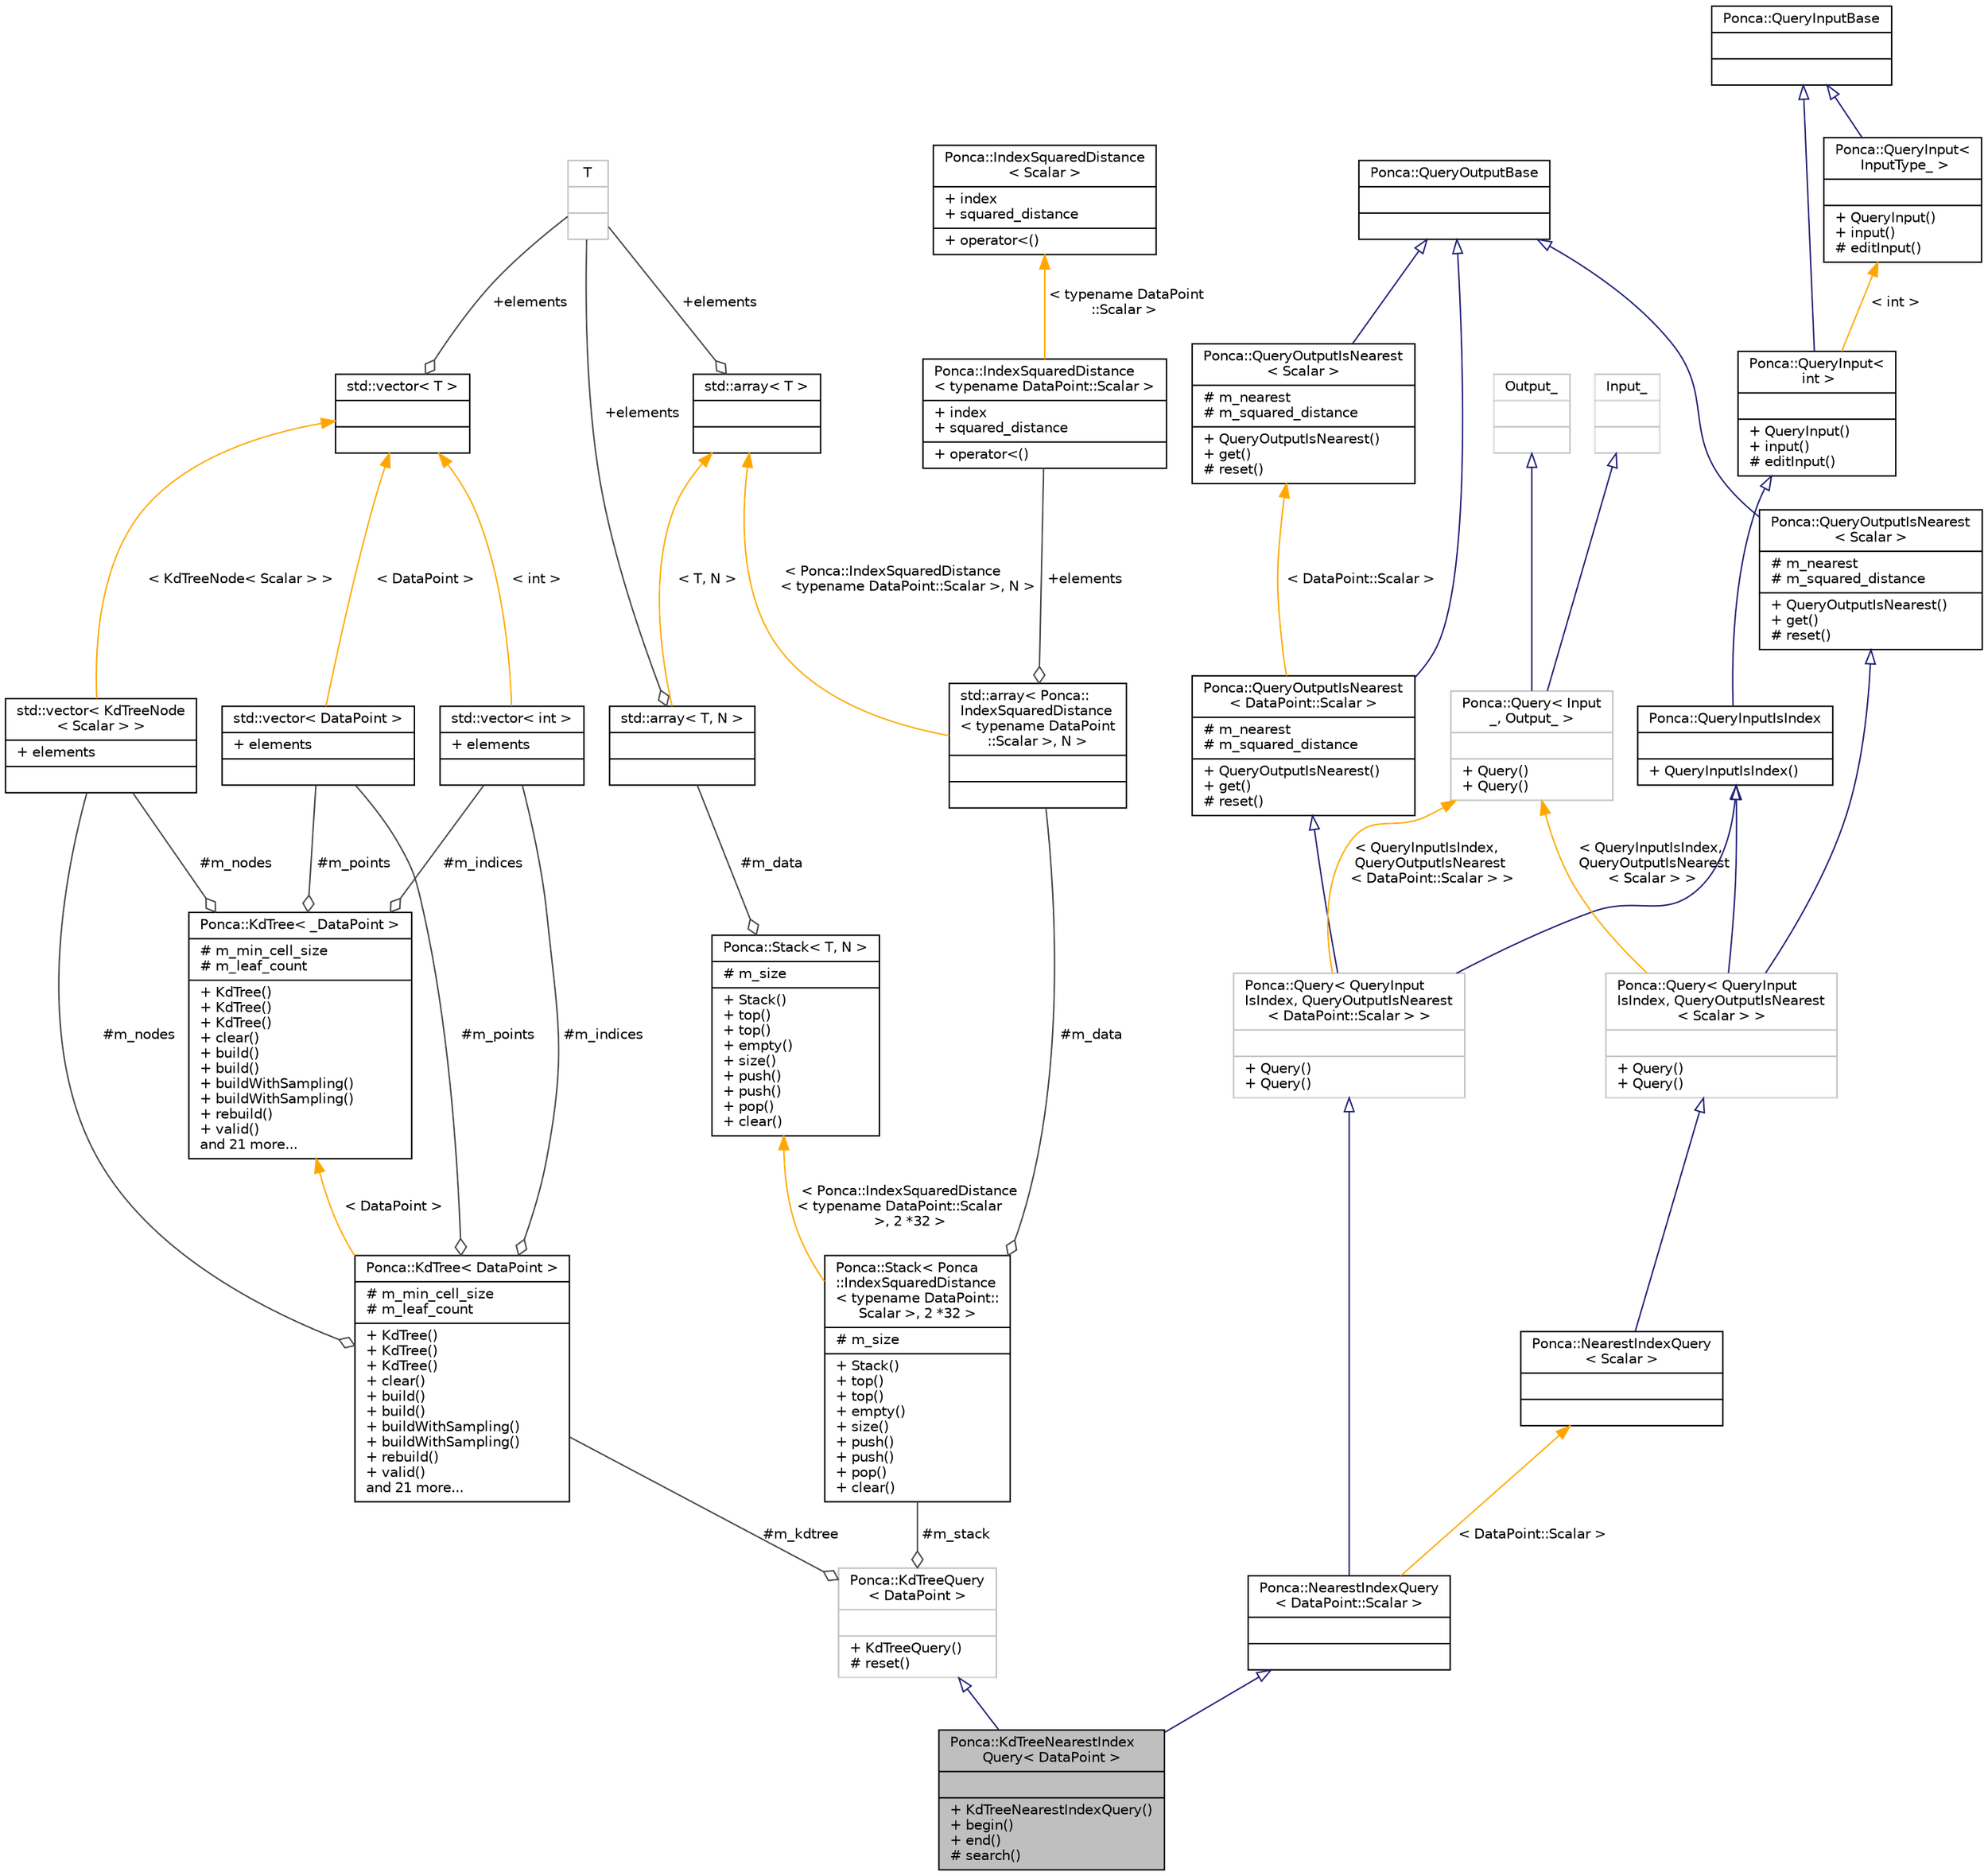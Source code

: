 digraph "Ponca::KdTreeNearestIndexQuery&lt; DataPoint &gt;"
{
 // INTERACTIVE_SVG=YES
 // LATEX_PDF_SIZE
  bgcolor="transparent";
  edge [fontname="Helvetica",fontsize="10",labelfontname="Helvetica",labelfontsize="10"];
  node [fontname="Helvetica",fontsize="10",shape=record];
  Node1 [label="{Ponca::KdTreeNearestIndex\lQuery\< DataPoint \>\n||+ KdTreeNearestIndexQuery()\l+ begin()\l+ end()\l# search()\l}",height=0.2,width=0.4,color="black", fillcolor="grey75", style="filled", fontcolor="black",tooltip=" "];
  Node2 -> Node1 [dir="back",color="midnightblue",fontsize="10",style="solid",arrowtail="onormal",fontname="Helvetica"];
  Node2 [label="{Ponca::KdTreeQuery\l\< DataPoint \>\n||+ KdTreeQuery()\l# reset()\l}",height=0.2,width=0.4,color="grey75",URL="$group__spatialpartitioning.html#classPonca_1_1KdTreeQuery",tooltip=" "];
  Node3 -> Node2 [color="grey25",fontsize="10",style="solid",label=" #m_kdtree" ,arrowhead="odiamond",fontname="Helvetica"];
  Node3 [label="{Ponca::KdTree\< DataPoint \>\n|# m_min_cell_size\l# m_leaf_count\l|+ KdTree()\l+ KdTree()\l+ KdTree()\l+ clear()\l+ build()\l+ build()\l+ buildWithSampling()\l+ buildWithSampling()\l+ rebuild()\l+ valid()\land 21 more...\l}",height=0.2,width=0.4,color="black",URL="$group__spatialpartitioning.html",tooltip=" "];
  Node4 -> Node3 [color="grey25",fontsize="10",style="solid",label=" #m_points" ,arrowhead="odiamond",fontname="Helvetica"];
  Node4 [label="{std::vector\< DataPoint \>\n|+ elements\l|}",height=0.2,width=0.4,color="black",tooltip=" "];
  Node5 -> Node4 [dir="back",color="orange",fontsize="10",style="solid",label=" \< DataPoint \>" ,fontname="Helvetica"];
  Node5 [label="{std::vector\< T \>\n||}",height=0.2,width=0.4,color="black",tooltip=" "];
  Node6 -> Node5 [color="grey25",fontsize="10",style="solid",label=" +elements" ,arrowhead="odiamond",fontname="Helvetica"];
  Node6 [label="{T\n||}",height=0.2,width=0.4,color="grey75",tooltip=" "];
  Node7 -> Node3 [color="grey25",fontsize="10",style="solid",label=" #m_nodes" ,arrowhead="odiamond",fontname="Helvetica"];
  Node7 [label="{std::vector\< KdTreeNode\l\< Scalar \> \>\n|+ elements\l|}",height=0.2,width=0.4,color="black",tooltip=" "];
  Node5 -> Node7 [dir="back",color="orange",fontsize="10",style="solid",label=" \< KdTreeNode\< Scalar \> \>" ,fontname="Helvetica"];
  Node8 -> Node3 [color="grey25",fontsize="10",style="solid",label=" #m_indices" ,arrowhead="odiamond",fontname="Helvetica"];
  Node8 [label="{std::vector\< int \>\n|+ elements\l|}",height=0.2,width=0.4,color="black",tooltip=" "];
  Node5 -> Node8 [dir="back",color="orange",fontsize="10",style="solid",label=" \< int \>" ,fontname="Helvetica"];
  Node9 -> Node3 [dir="back",color="orange",fontsize="10",style="solid",label=" \< DataPoint \>" ,fontname="Helvetica"];
  Node9 [label="{Ponca::KdTree\< _DataPoint \>\n|# m_min_cell_size\l# m_leaf_count\l|+ KdTree()\l+ KdTree()\l+ KdTree()\l+ clear()\l+ build()\l+ build()\l+ buildWithSampling()\l+ buildWithSampling()\l+ rebuild()\l+ valid()\land 21 more...\l}",height=0.2,width=0.4,color="black",URL="$group__spatialpartitioning.html#classPonca_1_1KdTree",tooltip=" "];
  Node4 -> Node9 [color="grey25",fontsize="10",style="solid",label=" #m_points" ,arrowhead="odiamond",fontname="Helvetica"];
  Node7 -> Node9 [color="grey25",fontsize="10",style="solid",label=" #m_nodes" ,arrowhead="odiamond",fontname="Helvetica"];
  Node8 -> Node9 [color="grey25",fontsize="10",style="solid",label=" #m_indices" ,arrowhead="odiamond",fontname="Helvetica"];
  Node10 -> Node2 [color="grey25",fontsize="10",style="solid",label=" #m_stack" ,arrowhead="odiamond",fontname="Helvetica"];
  Node10 [label="{Ponca::Stack\< Ponca\l::IndexSquaredDistance\l\< typename DataPoint::\lScalar \>, 2 *32 \>\n|# m_size\l|+ Stack()\l+ top()\l+ top()\l+ empty()\l+ size()\l+ push()\l+ push()\l+ pop()\l+ clear()\l}",height=0.2,width=0.4,color="black",URL="$group__common.html",tooltip=" "];
  Node11 -> Node10 [color="grey25",fontsize="10",style="solid",label=" #m_data" ,arrowhead="odiamond",fontname="Helvetica"];
  Node11 [label="{std::array\< Ponca::\lIndexSquaredDistance\l\< typename DataPoint\l::Scalar \>, N \>\n||}",height=0.2,width=0.4,color="black",tooltip=" "];
  Node12 -> Node11 [color="grey25",fontsize="10",style="solid",label=" +elements" ,arrowhead="odiamond",fontname="Helvetica"];
  Node12 [label="{Ponca::IndexSquaredDistance\l\< typename DataPoint::Scalar \>\n|+ index\l+ squared_distance\l|+ operator\<()\l}",height=0.2,width=0.4,color="black",URL="$group__spatialpartitioning.html",tooltip=" "];
  Node13 -> Node12 [dir="back",color="orange",fontsize="10",style="solid",label=" \< typename DataPoint\l::Scalar \>" ,fontname="Helvetica"];
  Node13 [label="{Ponca::IndexSquaredDistance\l\< Scalar \>\n|+ index\l+ squared_distance\l|+ operator\<()\l}",height=0.2,width=0.4,color="black",URL="$group__spatialpartitioning.html#structPonca_1_1IndexSquaredDistance",tooltip="Associates an index with a distance."];
  Node14 -> Node11 [dir="back",color="orange",fontsize="10",style="solid",label=" \< Ponca::IndexSquaredDistance\l\< typename DataPoint::Scalar \>, N \>" ,fontname="Helvetica"];
  Node14 [label="{std::array\< T \>\n||}",height=0.2,width=0.4,color="black",tooltip=" "];
  Node6 -> Node14 [color="grey25",fontsize="10",style="solid",label=" +elements" ,arrowhead="odiamond",fontname="Helvetica"];
  Node15 -> Node10 [dir="back",color="orange",fontsize="10",style="solid",label=" \< Ponca::IndexSquaredDistance\l\< typename DataPoint::Scalar\l \>, 2 *32 \>" ,fontname="Helvetica"];
  Node15 [label="{Ponca::Stack\< T, N \>\n|# m_size\l|+ Stack()\l+ top()\l+ top()\l+ empty()\l+ size()\l+ push()\l+ push()\l+ pop()\l+ clear()\l}",height=0.2,width=0.4,color="black",URL="$group__common.html#classPonca_1_1Stack",tooltip="Stack with fixed-size storage."];
  Node16 -> Node15 [color="grey25",fontsize="10",style="solid",label=" #m_data" ,arrowhead="odiamond",fontname="Helvetica"];
  Node16 [label="{std::array\< T, N \>\n||}",height=0.2,width=0.4,color="black",tooltip=" "];
  Node6 -> Node16 [color="grey25",fontsize="10",style="solid",label=" +elements" ,arrowhead="odiamond",fontname="Helvetica"];
  Node14 -> Node16 [dir="back",color="orange",fontsize="10",style="solid",label=" \< T, N \>" ,fontname="Helvetica"];
  Node17 -> Node1 [dir="back",color="midnightblue",fontsize="10",style="solid",arrowtail="onormal",fontname="Helvetica"];
  Node17 [label="{Ponca::NearestIndexQuery\l\< DataPoint::Scalar \>\n||}",height=0.2,width=0.4,color="black",URL="$group__spatialpartitioning.html",tooltip=" "];
  Node18 -> Node17 [dir="back",color="midnightblue",fontsize="10",style="solid",arrowtail="onormal",fontname="Helvetica"];
  Node18 [label="{Ponca::Query\< QueryInput\lIsIndex, QueryOutputIsNearest\l\< DataPoint::Scalar \> \>\n||+ Query()\l+ Query()\l}",height=0.2,width=0.4,color="grey75",URL="$group__spatialpartitioning.html",tooltip=" "];
  Node19 -> Node18 [dir="back",color="midnightblue",fontsize="10",style="solid",arrowtail="onormal",fontname="Helvetica"];
  Node19 [label="{Ponca::QueryInputIsIndex\n||+ QueryInputIsIndex()\l}",height=0.2,width=0.4,color="black",URL="$group__spatialpartitioning.html#structPonca_1_1QueryInputIsIndex",tooltip="Base class for queries storing points."];
  Node20 -> Node19 [dir="back",color="midnightblue",fontsize="10",style="solid",arrowtail="onormal",fontname="Helvetica"];
  Node20 [label="{Ponca::QueryInput\<\l int \>\n||+ QueryInput()\l+ input()\l# editInput()\l}",height=0.2,width=0.4,color="black",URL="$group__spatialpartitioning.html",tooltip=" "];
  Node21 -> Node20 [dir="back",color="midnightblue",fontsize="10",style="solid",arrowtail="onormal",fontname="Helvetica"];
  Node21 [label="{Ponca::QueryInputBase\n||}",height=0.2,width=0.4,color="black",URL="$group__spatialpartitioning.html#structPonca_1_1QueryInputBase",tooltip="Base class for queries input type."];
  Node22 -> Node20 [dir="back",color="orange",fontsize="10",style="solid",label=" \< int \>" ,fontname="Helvetica"];
  Node22 [label="{Ponca::QueryInput\<\l InputType_ \>\n||+ QueryInput()\l+ input()\l# editInput()\l}",height=0.2,width=0.4,color="black",URL="$group__spatialpartitioning.html#structPonca_1_1QueryInput",tooltip="Base class for typed queries input type."];
  Node21 -> Node22 [dir="back",color="midnightblue",fontsize="10",style="solid",arrowtail="onormal",fontname="Helvetica"];
  Node23 -> Node18 [dir="back",color="midnightblue",fontsize="10",style="solid",arrowtail="onormal",fontname="Helvetica"];
  Node23 [label="{Ponca::QueryOutputIsNearest\l\< DataPoint::Scalar \>\n|# m_nearest\l# m_squared_distance\l|+ QueryOutputIsNearest()\l+ get()\l# reset()\l}",height=0.2,width=0.4,color="black",URL="$group__spatialpartitioning.html",tooltip=" "];
  Node24 -> Node23 [dir="back",color="midnightblue",fontsize="10",style="solid",arrowtail="onormal",fontname="Helvetica"];
  Node24 [label="{Ponca::QueryOutputBase\n||}",height=0.2,width=0.4,color="black",URL="$group__spatialpartitioning.html#structPonca_1_1QueryOutputBase",tooltip="Base class for queries output type."];
  Node25 -> Node23 [dir="back",color="orange",fontsize="10",style="solid",label=" \< DataPoint::Scalar \>" ,fontname="Helvetica"];
  Node25 [label="{Ponca::QueryOutputIsNearest\l\< Scalar \>\n|# m_nearest\l# m_squared_distance\l|+ QueryOutputIsNearest()\l+ get()\l# reset()\l}",height=0.2,width=0.4,color="black",URL="$group__spatialpartitioning.html#structPonca_1_1QueryOutputIsNearest",tooltip="Base class for nearest queries."];
  Node24 -> Node25 [dir="back",color="midnightblue",fontsize="10",style="solid",arrowtail="onormal",fontname="Helvetica"];
  Node26 -> Node18 [dir="back",color="orange",fontsize="10",style="solid",label=" \< QueryInputIsIndex,\l QueryOutputIsNearest\l\< DataPoint::Scalar \> \>" ,fontname="Helvetica"];
  Node26 [label="{Ponca::Query\< Input\l_, Output_ \>\n||+ Query()\l+ Query()\l}",height=0.2,width=0.4,color="grey75",URL="$group__spatialpartitioning.html#structPonca_1_1Query",tooltip=" "];
  Node27 -> Node26 [dir="back",color="midnightblue",fontsize="10",style="solid",arrowtail="onormal",fontname="Helvetica"];
  Node27 [label="{Input_\n||}",height=0.2,width=0.4,color="grey75",tooltip=" "];
  Node28 -> Node26 [dir="back",color="midnightblue",fontsize="10",style="solid",arrowtail="onormal",fontname="Helvetica"];
  Node28 [label="{Output_\n||}",height=0.2,width=0.4,color="grey75",tooltip=" "];
  Node29 -> Node17 [dir="back",color="orange",fontsize="10",style="solid",label=" \< DataPoint::Scalar \>" ,fontname="Helvetica"];
  Node29 [label="{Ponca::NearestIndexQuery\l\< Scalar \>\n||}",height=0.2,width=0.4,color="black",URL="$group__spatialpartitioning.html#structPonca_1_1NearestIndexQuery",tooltip="Base Query class combining QueryInputIsIndex and QueryOutputIsNearest."];
  Node30 -> Node29 [dir="back",color="midnightblue",fontsize="10",style="solid",arrowtail="onormal",fontname="Helvetica"];
  Node30 [label="{Ponca::Query\< QueryInput\lIsIndex, QueryOutputIsNearest\l\< Scalar \> \>\n||+ Query()\l+ Query()\l}",height=0.2,width=0.4,color="grey75",URL="$group__spatialpartitioning.html",tooltip=" "];
  Node19 -> Node30 [dir="back",color="midnightblue",fontsize="10",style="solid",arrowtail="onormal",fontname="Helvetica"];
  Node31 -> Node30 [dir="back",color="midnightblue",fontsize="10",style="solid",arrowtail="onormal",fontname="Helvetica"];
  Node31 [label="{Ponca::QueryOutputIsNearest\l\< Scalar \>\n|# m_nearest\l# m_squared_distance\l|+ QueryOutputIsNearest()\l+ get()\l# reset()\l}",height=0.2,width=0.4,color="black",URL="$group__spatialpartitioning.html#structPonca_1_1QueryOutputIsNearest",tooltip="Base class for nearest queries."];
  Node24 -> Node31 [dir="back",color="midnightblue",fontsize="10",style="solid",arrowtail="onormal",fontname="Helvetica"];
  Node26 -> Node30 [dir="back",color="orange",fontsize="10",style="solid",label=" \< QueryInputIsIndex,\l QueryOutputIsNearest\l\< Scalar \> \>" ,fontname="Helvetica"];
}
